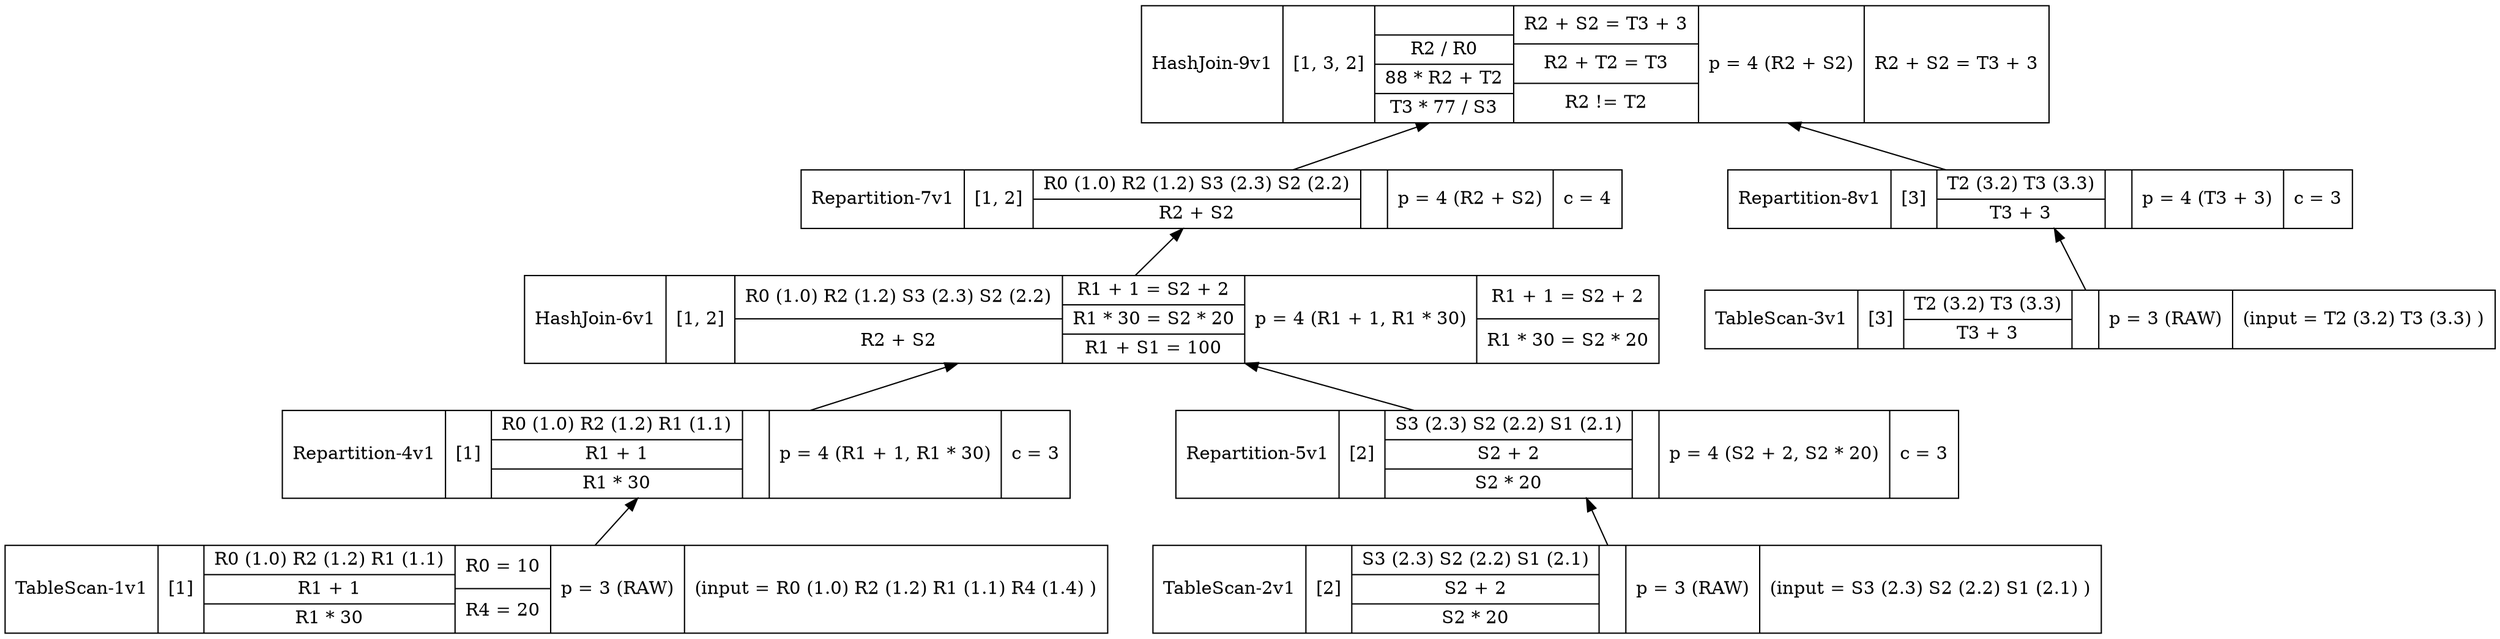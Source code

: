 digraph example1 {
    node [shape=record];
    rankdir=BT;
    nodesep=0.5;
    ordering="in";
    lopkeyLOPKey7v1 -> lopkeyLOPKey9v1;
    lopkeyLOPKey6v1 -> lopkeyLOPKey7v1;
    lopkeyLOPKey4v1 -> lopkeyLOPKey6v1;
    lopkeyLOPKey1v1 -> lopkeyLOPKey4v1;
    lopkeyLOPKey1v1[label="TableScan-1v1|[1]|{R0 (1.0) R2 (1.2) R1 (1.1) |R1 + 1|R1 * 30}|{R0 = 10|R4 = 20}|p = 3 (RAW)|(input = R0 (1.0) R2 (1.2) R1 (1.1) R4 (1.4) )"];
    lopkeyLOPKey4v1[label="Repartition-4v1|[1]|{R0 (1.0) R2 (1.2) R1 (1.1) |R1 + 1|R1 * 30}|{}|p = 4 (R1 + 1, R1 * 30)|c = 3"];
    lopkeyLOPKey5v1 -> lopkeyLOPKey6v1;
    lopkeyLOPKey2v1 -> lopkeyLOPKey5v1;
    lopkeyLOPKey2v1[label="TableScan-2v1|[2]|{S3 (2.3) S2 (2.2) S1 (2.1) |S2 + 2|S2 * 20}|{}|p = 3 (RAW)|(input = S3 (2.3) S2 (2.2) S1 (2.1) )"];
    lopkeyLOPKey5v1[label="Repartition-5v1|[2]|{S3 (2.3) S2 (2.2) S1 (2.1) |S2 + 2|S2 * 20}|{}|p = 4 (S2 + 2, S2 * 20)|c = 3"];
    lopkeyLOPKey6v1[label="HashJoin-6v1|[1, 2]|{R0 (1.0) R2 (1.2) S3 (2.3) S2 (2.2) |R2 + S2}|{R1 + 1 = S2 + 2|R1 * 30 = S2 * 20|R1 + S1 = 100}|p = 4 (R1 + 1, R1 * 30)|{R1 + 1 = S2 + 2|R1 * 30 = S2 * 20}"];
    lopkeyLOPKey7v1[label="Repartition-7v1|[1, 2]|{R0 (1.0) R2 (1.2) S3 (2.3) S2 (2.2) |R2 + S2}|{}|p = 4 (R2 + S2)|c = 4"];
    lopkeyLOPKey8v1 -> lopkeyLOPKey9v1;
    lopkeyLOPKey3v1 -> lopkeyLOPKey8v1;
    lopkeyLOPKey3v1[label="TableScan-3v1|[3]|{T2 (3.2) T3 (3.3) |T3 + 3}|{}|p = 3 (RAW)|(input = T2 (3.2) T3 (3.3) )"];
    lopkeyLOPKey8v1[label="Repartition-8v1|[3]|{T2 (3.2) T3 (3.3) |T3 + 3}|{}|p = 4 (T3 + 3)|c = 3"];
    lopkeyLOPKey9v1[label="HashJoin-9v1|[1, 3, 2]|{|R2 / R0|88 * R2 + T2|T3 * 77 / S3}|{R2 + S2 = T3 + 3|R2 + T2 = T3|R2 != T2}|p = 4 (R2 + S2)|{R2 + S2 = T3 + 3}"];
}
